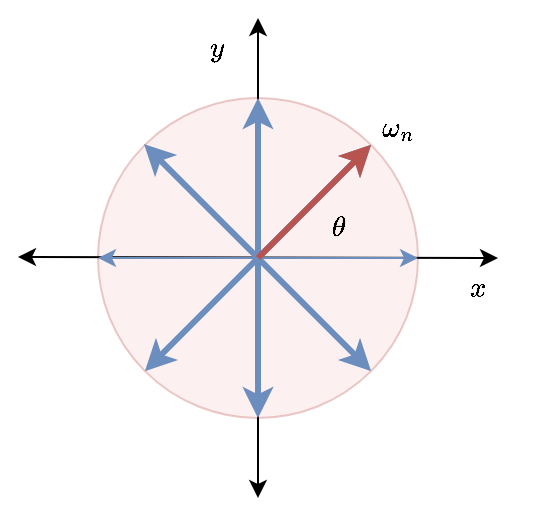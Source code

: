 <mxfile version="26.2.14">
  <diagram name="第 1 页" id="99bfBb2TfH3jeuJ_KgFG">
    <mxGraphModel dx="1042" dy="579" grid="1" gridSize="10" guides="1" tooltips="1" connect="1" arrows="1" fold="1" page="1" pageScale="1" pageWidth="827" pageHeight="1169" math="1" shadow="0">
      <root>
        <mxCell id="0" />
        <mxCell id="1" parent="0" />
        <mxCell id="uEtyEUoOqAJJgFDpCVBu-1" value="" style="ellipse;whiteSpace=wrap;html=1;aspect=fixed;fillColor=#f8cecc;strokeColor=#b85450;opacity=30;" vertex="1" parent="1">
          <mxGeometry x="280" y="160" width="160" height="160" as="geometry" />
        </mxCell>
        <mxCell id="uEtyEUoOqAJJgFDpCVBu-2" value="" style="endArrow=classic;startArrow=classic;html=1;rounded=0;" edge="1" parent="1">
          <mxGeometry width="50" height="50" relative="1" as="geometry">
            <mxPoint x="240" y="239.5" as="sourcePoint" />
            <mxPoint x="480" y="240" as="targetPoint" />
          </mxGeometry>
        </mxCell>
        <mxCell id="uEtyEUoOqAJJgFDpCVBu-3" value="" style="endArrow=classic;startArrow=classic;html=1;rounded=0;" edge="1" parent="1">
          <mxGeometry width="50" height="50" relative="1" as="geometry">
            <mxPoint x="360" y="360" as="sourcePoint" />
            <mxPoint x="360" y="120" as="targetPoint" />
          </mxGeometry>
        </mxCell>
        <mxCell id="uEtyEUoOqAJJgFDpCVBu-13" value="" style="endArrow=classic;startArrow=classic;html=1;rounded=0;entryX=1;entryY=0;entryDx=0;entryDy=0;exitX=0;exitY=1;exitDx=0;exitDy=0;fillColor=#dae8fc;strokeColor=#6c8ebf;strokeWidth=3;" edge="1" parent="1" source="uEtyEUoOqAJJgFDpCVBu-1" target="uEtyEUoOqAJJgFDpCVBu-1">
          <mxGeometry width="50" height="50" relative="1" as="geometry">
            <mxPoint x="305" y="305" as="sourcePoint" />
            <mxPoint x="415" y="175" as="targetPoint" />
          </mxGeometry>
        </mxCell>
        <mxCell id="uEtyEUoOqAJJgFDpCVBu-14" value="" style="endArrow=classic;startArrow=classic;html=1;rounded=0;entryX=1;entryY=0;entryDx=0;entryDy=0;exitX=1;exitY=1;exitDx=0;exitDy=0;fillColor=#dae8fc;strokeColor=#6c8ebf;strokeWidth=3;" edge="1" parent="1" source="uEtyEUoOqAJJgFDpCVBu-1">
          <mxGeometry width="50" height="50" relative="1" as="geometry">
            <mxPoint x="417" y="297" as="sourcePoint" />
            <mxPoint x="303" y="183" as="targetPoint" />
          </mxGeometry>
        </mxCell>
        <mxCell id="uEtyEUoOqAJJgFDpCVBu-15" value="" style="endArrow=classic;startArrow=classic;html=1;rounded=0;exitX=0.5;exitY=1;exitDx=0;exitDy=0;fillColor=#dae8fc;strokeColor=#6c8ebf;strokeWidth=3;" edge="1" parent="1" source="uEtyEUoOqAJJgFDpCVBu-1">
          <mxGeometry width="50" height="50" relative="1" as="geometry">
            <mxPoint x="313" y="307" as="sourcePoint" />
            <mxPoint x="360" y="160" as="targetPoint" />
          </mxGeometry>
        </mxCell>
        <mxCell id="uEtyEUoOqAJJgFDpCVBu-16" value="" style="endArrow=classic;startArrow=classic;html=1;rounded=0;entryX=1;entryY=0.5;entryDx=0;entryDy=0;exitX=0;exitY=0.5;exitDx=0;exitDy=0;fillColor=#dae8fc;strokeColor=#6c8ebf;" edge="1" parent="1" source="uEtyEUoOqAJJgFDpCVBu-1" target="uEtyEUoOqAJJgFDpCVBu-1">
          <mxGeometry width="50" height="50" relative="1" as="geometry">
            <mxPoint x="323" y="317" as="sourcePoint" />
            <mxPoint x="437" y="203" as="targetPoint" />
          </mxGeometry>
        </mxCell>
        <mxCell id="uEtyEUoOqAJJgFDpCVBu-17" value="\(y\)" style="text;html=1;align=center;verticalAlign=middle;whiteSpace=wrap;rounded=0;" vertex="1" parent="1">
          <mxGeometry x="310" y="120" width="60" height="30" as="geometry" />
        </mxCell>
        <mxCell id="uEtyEUoOqAJJgFDpCVBu-18" value="\(x\)" style="text;html=1;align=center;verticalAlign=middle;whiteSpace=wrap;rounded=0;" vertex="1" parent="1">
          <mxGeometry x="440" y="240" width="60" height="30" as="geometry" />
        </mxCell>
        <mxCell id="uEtyEUoOqAJJgFDpCVBu-19" value="\(\theta\)" style="text;html=1;align=center;verticalAlign=middle;whiteSpace=wrap;rounded=0;" vertex="1" parent="1">
          <mxGeometry x="370" y="210" width="60" height="30" as="geometry" />
        </mxCell>
        <mxCell id="uEtyEUoOqAJJgFDpCVBu-21" value="" style="endArrow=classic;html=1;rounded=0;entryX=1;entryY=0;entryDx=0;entryDy=0;fillColor=#f8cecc;strokeColor=#b85450;strokeWidth=3;" edge="1" parent="1" target="uEtyEUoOqAJJgFDpCVBu-1">
          <mxGeometry width="50" height="50" relative="1" as="geometry">
            <mxPoint x="360" y="240" as="sourcePoint" />
            <mxPoint x="410" y="190" as="targetPoint" />
          </mxGeometry>
        </mxCell>
        <mxCell id="uEtyEUoOqAJJgFDpCVBu-22" value="\(\omega_n\)" style="text;html=1;align=center;verticalAlign=middle;whiteSpace=wrap;rounded=0;" vertex="1" parent="1">
          <mxGeometry x="400" y="160" width="60" height="30" as="geometry" />
        </mxCell>
      </root>
    </mxGraphModel>
  </diagram>
</mxfile>
